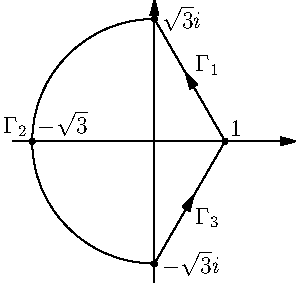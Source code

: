 size(0, 5cm);

real a = sqrt(3);

draw((-2, 0)--(2, 0), arrow=Arrow);
draw((0, -2)--(0, 2), arrow=Arrow);

draw((1, 0)--(0, a), arrow=MidArrow);
draw((0, -a)--(1, 0), arrow=MidArrow);
draw((0, a){left}..(-a, 0){down}..(0, -a){right});

dot((1, 0));
dot((0, a));
dot((0, -a));
dot((-a, 0));

label("$1$", (1, 0), NE);
label("$\sqrt{3}i$", (0, a), E);
label("$-\sqrt{3}i$", (0, -a), E);
label("$-\sqrt{3}$", (-a, 0), NE);
label("$\Gamma_1$", (0.5, 0.5*a), NE);
label("$\Gamma_3$", (0.5, -0.5*a), SE);
label("$\Gamma_2$", (-a, 0), NW);
